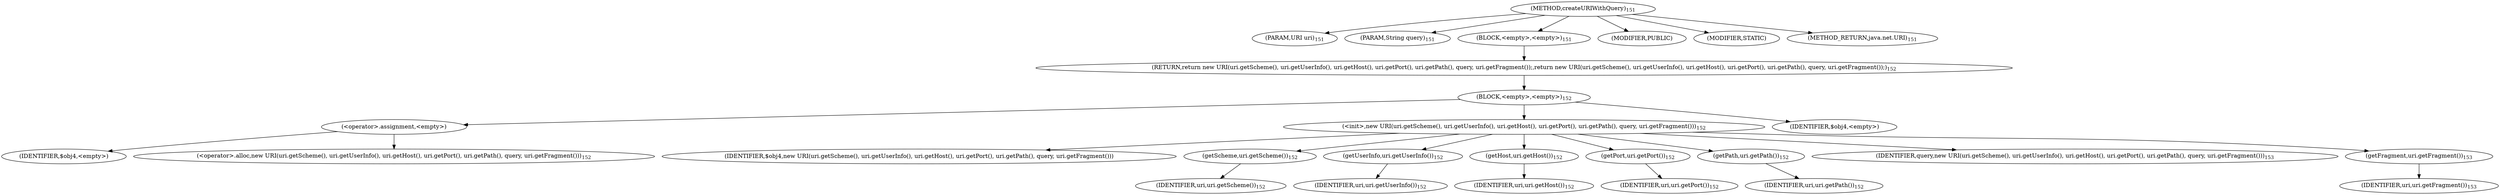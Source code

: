 digraph "createURIWithQuery" {  
"431" [label = <(METHOD,createURIWithQuery)<SUB>151</SUB>> ]
"432" [label = <(PARAM,URI uri)<SUB>151</SUB>> ]
"433" [label = <(PARAM,String query)<SUB>151</SUB>> ]
"434" [label = <(BLOCK,&lt;empty&gt;,&lt;empty&gt;)<SUB>151</SUB>> ]
"435" [label = <(RETURN,return new URI(uri.getScheme(), uri.getUserInfo(), uri.getHost(), uri.getPort(), uri.getPath(), query, uri.getFragment());,return new URI(uri.getScheme(), uri.getUserInfo(), uri.getHost(), uri.getPort(), uri.getPath(), query, uri.getFragment());)<SUB>152</SUB>> ]
"436" [label = <(BLOCK,&lt;empty&gt;,&lt;empty&gt;)<SUB>152</SUB>> ]
"437" [label = <(&lt;operator&gt;.assignment,&lt;empty&gt;)> ]
"438" [label = <(IDENTIFIER,$obj4,&lt;empty&gt;)> ]
"439" [label = <(&lt;operator&gt;.alloc,new URI(uri.getScheme(), uri.getUserInfo(), uri.getHost(), uri.getPort(), uri.getPath(), query, uri.getFragment()))<SUB>152</SUB>> ]
"440" [label = <(&lt;init&gt;,new URI(uri.getScheme(), uri.getUserInfo(), uri.getHost(), uri.getPort(), uri.getPath(), query, uri.getFragment()))<SUB>152</SUB>> ]
"441" [label = <(IDENTIFIER,$obj4,new URI(uri.getScheme(), uri.getUserInfo(), uri.getHost(), uri.getPort(), uri.getPath(), query, uri.getFragment()))> ]
"442" [label = <(getScheme,uri.getScheme())<SUB>152</SUB>> ]
"443" [label = <(IDENTIFIER,uri,uri.getScheme())<SUB>152</SUB>> ]
"444" [label = <(getUserInfo,uri.getUserInfo())<SUB>152</SUB>> ]
"445" [label = <(IDENTIFIER,uri,uri.getUserInfo())<SUB>152</SUB>> ]
"446" [label = <(getHost,uri.getHost())<SUB>152</SUB>> ]
"447" [label = <(IDENTIFIER,uri,uri.getHost())<SUB>152</SUB>> ]
"448" [label = <(getPort,uri.getPort())<SUB>152</SUB>> ]
"449" [label = <(IDENTIFIER,uri,uri.getPort())<SUB>152</SUB>> ]
"450" [label = <(getPath,uri.getPath())<SUB>152</SUB>> ]
"451" [label = <(IDENTIFIER,uri,uri.getPath())<SUB>152</SUB>> ]
"452" [label = <(IDENTIFIER,query,new URI(uri.getScheme(), uri.getUserInfo(), uri.getHost(), uri.getPort(), uri.getPath(), query, uri.getFragment()))<SUB>153</SUB>> ]
"453" [label = <(getFragment,uri.getFragment())<SUB>153</SUB>> ]
"454" [label = <(IDENTIFIER,uri,uri.getFragment())<SUB>153</SUB>> ]
"455" [label = <(IDENTIFIER,$obj4,&lt;empty&gt;)> ]
"456" [label = <(MODIFIER,PUBLIC)> ]
"457" [label = <(MODIFIER,STATIC)> ]
"458" [label = <(METHOD_RETURN,java.net.URI)<SUB>151</SUB>> ]
  "431" -> "432" 
  "431" -> "433" 
  "431" -> "434" 
  "431" -> "456" 
  "431" -> "457" 
  "431" -> "458" 
  "434" -> "435" 
  "435" -> "436" 
  "436" -> "437" 
  "436" -> "440" 
  "436" -> "455" 
  "437" -> "438" 
  "437" -> "439" 
  "440" -> "441" 
  "440" -> "442" 
  "440" -> "444" 
  "440" -> "446" 
  "440" -> "448" 
  "440" -> "450" 
  "440" -> "452" 
  "440" -> "453" 
  "442" -> "443" 
  "444" -> "445" 
  "446" -> "447" 
  "448" -> "449" 
  "450" -> "451" 
  "453" -> "454" 
}
